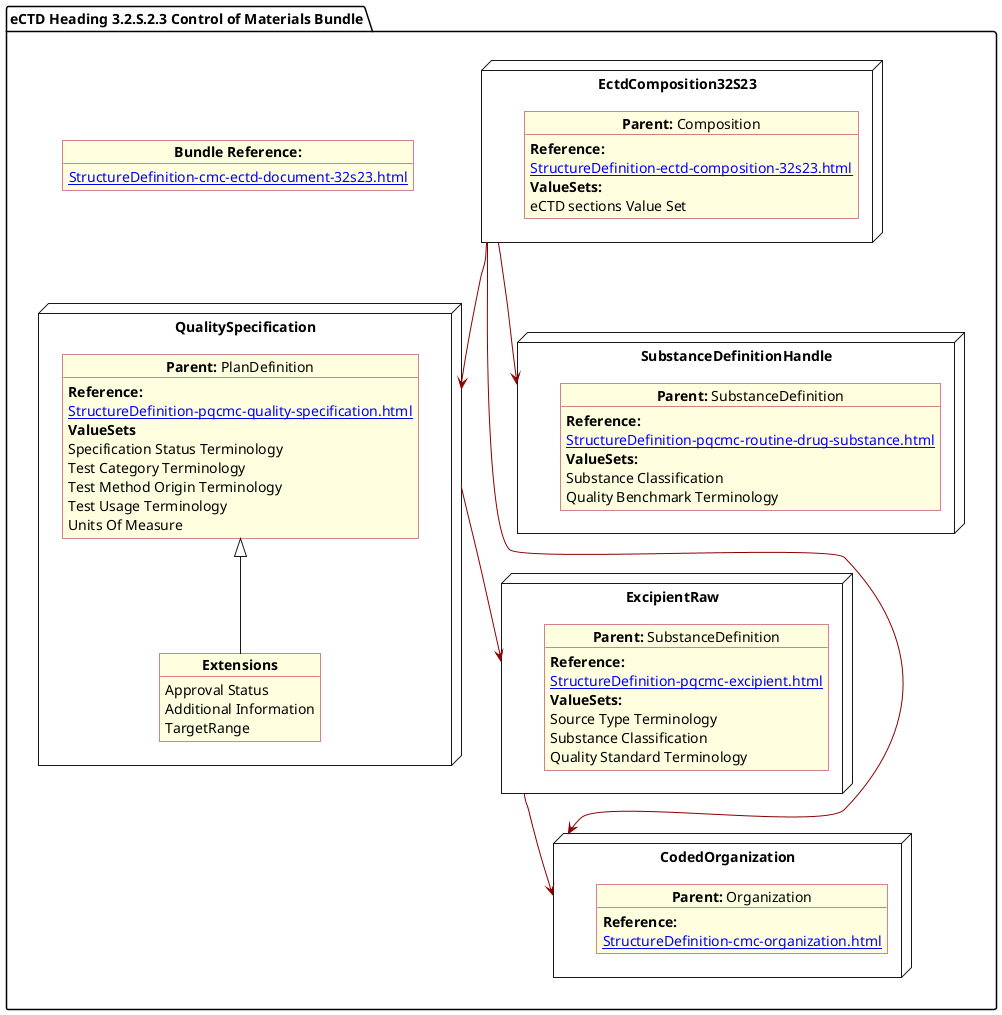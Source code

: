 @startuml SubstanceControlMat
allowmixing
'Mixed model of use case and object
skinparam svgDimensionStyle false
skinparam ObjectBackgroundColor LightYellow
skinparam ObjectBorderColor #A80036
skinparam activityDiamondBorderColor #A80036
skinparam activityDiamondBackgroundColor lawnGreen
skinparam ClassBorderThickness 4

package "eCTD Heading 3.2.S.2.3 Control of Materials Bundle" as NODES {
    object "**Bundle Reference:**" as objbun {
        [[StructureDefinition-cmc-ectd-document-32s23.html]]
    }

    node "QualitySpecification" as N2 {

        object "**Parent:** PlanDefinition" as obj2 {
            **Reference:**
            [[StructureDefinition-pqcmc-quality-specification.html]]
            **ValueSets**
            Specification Status Terminology
            Test Category Terminology
            Test Method Origin Terminology
            Test Usage Terminology
            Units Of Measure
        }
        object "**Extensions**" as objQSEx {
            Approval Status
            Additional Information
            TargetRange
        }
        obj2 <|-- objQSEx
    }
    node "EctdComposition32S23" as N1 {

        object "**Parent:** Composition" as obj1 {
            **Reference:**
            [[StructureDefinition-ectd-composition-32s23.html]]
            **ValueSets:**
            eCTD sections Value Set
        }
    }

    node "ExcipientRaw" as N21 {

        object "**Parent:** SubstanceDefinition" as obj22 {
            **Reference:**
            [[StructureDefinition-pqcmc-excipient.html]]
            **ValueSets:**
            Source Type Terminology
            Substance Classification
            Quality Standard Terminology
        }
    }
    node "CodedOrganization" as NSO {

        object "**Parent:** Organization" as objAu {
            **Reference:**
            [[StructureDefinition-cmc-organization.html]]
        }
    }

    node "SubstanceDefinitionHandle" as NN {

        object "**Parent:** SubstanceDefinition" as obj3 {
            **Reference:**
            [[StructureDefinition-pqcmc-routine-drug-substance.html]]
            **ValueSets:**
            Substance Classification
            Quality Benchmark Terminology
        }
    }

    N1 -[#darkred]--> N2
    N2 -[#darkred]-> N21
    N1 -[#darkred]--> NSO
    N1 -[#darkred]--> NN
    N21 -[#darkred]-> NSO
}
@enduml